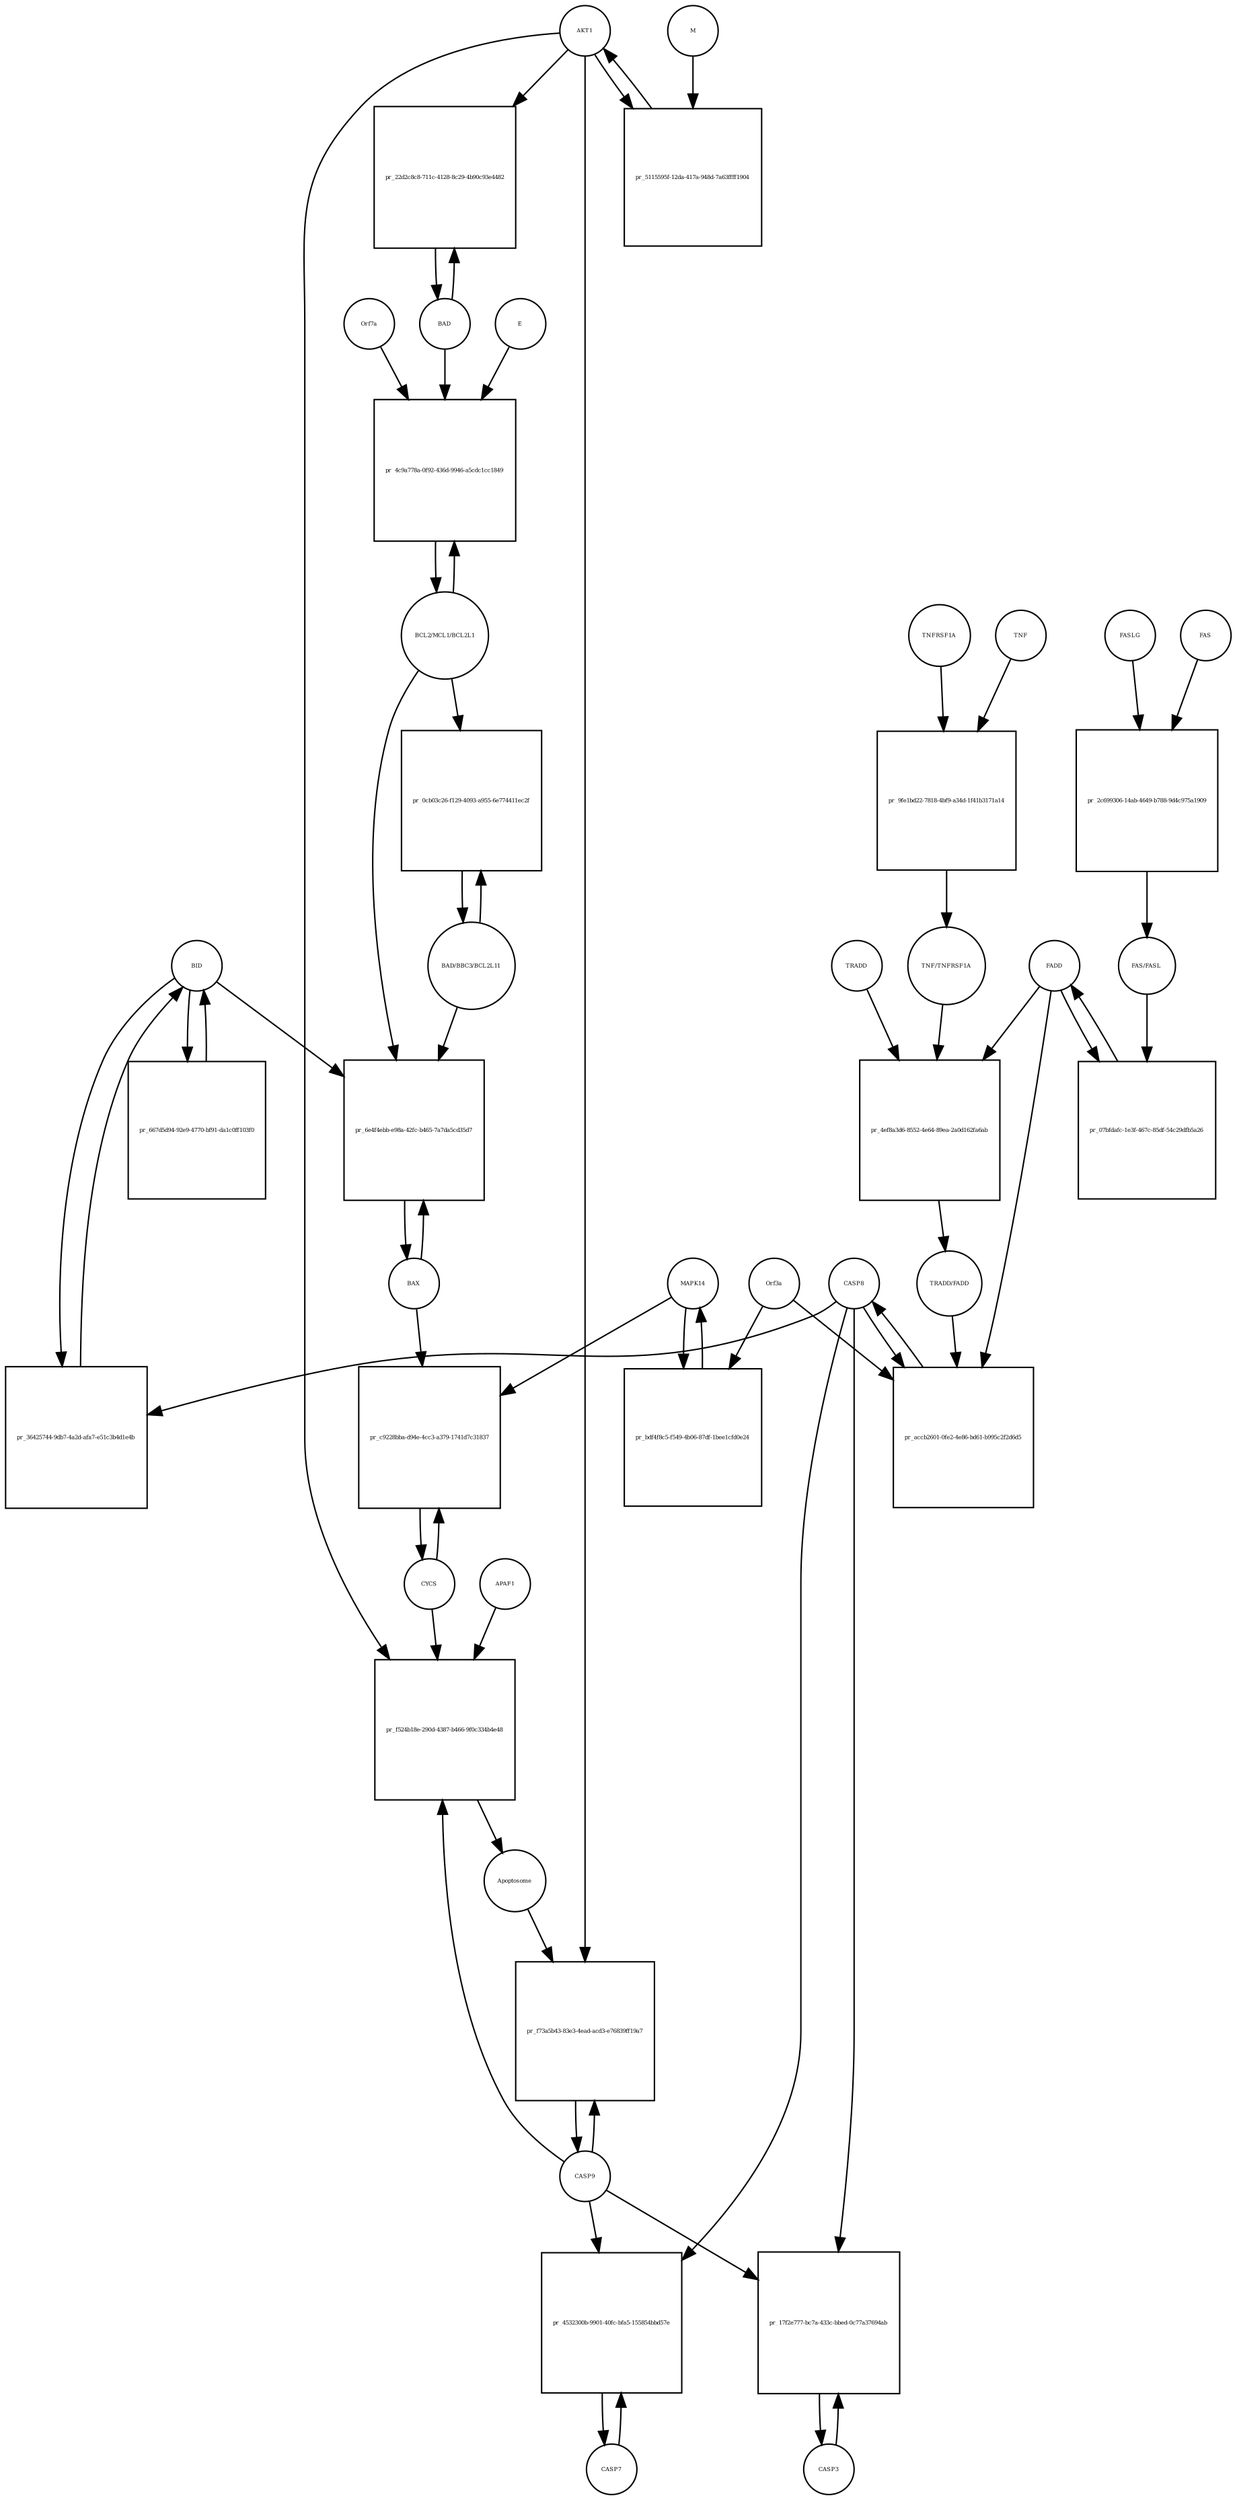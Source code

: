 strict digraph  {
BID [annotation="", bipartite=0, cls=macromolecule, fontsize=4, label=BID, shape=circle];
"pr_36425744-9db7-4a2d-afa7-e51c3b4d1e4b" [annotation="", bipartite=1, cls=process, fontsize=4, label="pr_36425744-9db7-4a2d-afa7-e51c3b4d1e4b", shape=square];
CASP8 [annotation="urn_miriam_hgnc_1509|urn_miriam_hgnc.symbol_CASP8|urn_miriam_doi_10.1038%2Fs41392-020-00334-0|urn_miriam_uniprot_Q14790|urn_miriam_ncbigene_841|urn_miriam_ec-code_3.4.22.61|urn_miriam_refseq_NM_001228|urn_miriam_ensembl_ENSG00000064012", bipartite=0, cls=macromolecule, fontsize=4, label=CASP8, shape=circle];
CASP9 [annotation="", bipartite=0, cls=macromolecule, fontsize=4, label=CASP9, shape=circle];
"pr_f73a5b43-83e3-4ead-acd3-e76839ff19a7" [annotation="", bipartite=1, cls=process, fontsize=4, label="pr_f73a5b43-83e3-4ead-acd3-e76839ff19a7", shape=square];
Apoptosome [annotation="", bipartite=0, cls=complex, fontsize=4, label=Apoptosome, shape=circle];
AKT1 [annotation="", bipartite=0, cls=macromolecule, fontsize=4, label=AKT1, shape=circle];
FADD [annotation="", bipartite=0, cls=macromolecule, fontsize=4, label=FADD, shape=circle];
"pr_4ef8a3d6-8552-4e64-89ea-2a0d162fa6ab" [annotation="", bipartite=1, cls=process, fontsize=4, label="pr_4ef8a3d6-8552-4e64-89ea-2a0d162fa6ab", shape=square];
TRADD [annotation="urn_miriam_ncbigene_8717|urn_miriam_ensembl_ENSG00000102871|urn_miriam_refseq_NM_001323552|urn_miriam_uniprot_Q15628|urn_miriam_hgnc_12030|urn_miriam_hgnc.symbol_TRADD", bipartite=0, cls=macromolecule, fontsize=4, label=TRADD, shape=circle];
"TRADD/FADD" [annotation="", bipartite=0, cls=complex, fontsize=4, label="TRADD/FADD", shape=circle];
"TNF/TNFRSF1A" [annotation="", bipartite=0, cls=complex, fontsize=4, label="TNF/TNFRSF1A", shape=circle];
"pr_07bfdafc-1e3f-467c-85df-54c29dfb5a26" [annotation="", bipartite=1, cls=process, fontsize=4, label="pr_07bfdafc-1e3f-467c-85df-54c29dfb5a26", shape=square];
"FAS/FASL" [annotation="", bipartite=0, cls=complex, fontsize=4, label="FAS/FASL", shape=circle];
"BCL2/MCL1/BCL2L1" [annotation="", bipartite=0, cls=complex, fontsize=4, label="BCL2/MCL1/BCL2L1", shape=circle];
"pr_4c9a778a-0f92-436d-9946-a5cdc1cc1849" [annotation="", bipartite=1, cls=process, fontsize=4, label="pr_4c9a778a-0f92-436d-9946-a5cdc1cc1849", shape=square];
Orf7a [annotation="urn_miriam_hgnc.symbol_ORF7a|urn_miriam_uniprot_Q19QW4|urn_miriam_ncbigene_1489674", bipartite=0, cls=macromolecule, fontsize=4, label=Orf7a, shape=circle];
E [annotation="urn_miriam_uniprot_P59637|urn_miriam_ncbigene_1489671|urn_miriam_hgnc.symbol_E|urn_miriam_pubmed_32785274|urn_miriam_pubmed_32818817", bipartite=0, cls=macromolecule, fontsize=4, label=E, shape=circle];
BAD [annotation="", bipartite=0, cls=macromolecule, fontsize=4, label=BAD, shape=circle];
"BAD/BBC3/BCL2L11" [annotation="", bipartite=0, cls=complex, fontsize=4, label="BAD/BBC3/BCL2L11", shape=circle];
"pr_0cb03c26-f129-4093-a955-6e774411ec2f" [annotation="", bipartite=1, cls=process, fontsize=4, label="pr_0cb03c26-f129-4093-a955-6e774411ec2f", shape=square];
TNFRSF1A [annotation="urn_miriam_ncbigene_7132|urn_miriam_refseq_NM_001065|urn_miriam_ensembl_ENSG00000067182|urn_miriam_uniprot_P19438|urn_miriam_hgnc.symbol_TNFRSF1A|urn_miriam_hgnc_11916", bipartite=0, cls=macromolecule, fontsize=4, label=TNFRSF1A, shape=circle];
"pr_9fe1bd22-7818-4bf9-a34d-1f41b3171a14" [annotation="", bipartite=1, cls=process, fontsize=4, label="pr_9fe1bd22-7818-4bf9-a34d-1f41b3171a14", shape=square];
TNF [annotation="urn_miriam_refseq_NM_000594|urn_miriam_hgnc.symbol_TNF|urn_miriam_uniprot_P01375|urn_miriam_hgnc_11892|urn_miriam_ncbigene_7124|urn_miriam_ensembl_ENSG00000232810", bipartite=0, cls=macromolecule, fontsize=4, label=TNF, shape=circle];
CYCS [annotation="urn_miriam_hgnc_19986|urn_miriam_uniprot_P99999|urn_miriam_ncbigene_54205|urn_miriam_hgnc.symbol_CYCS|urn_miriam_ensembl_ENSG00000172115|urn_miriam_refseq_NM_018947", bipartite=0, cls=macromolecule, fontsize=4, label=CYCS, shape=circle];
"pr_c9228bba-d94e-4cc3-a379-1741d7c31837" [annotation="", bipartite=1, cls=process, fontsize=4, label="pr_c9228bba-d94e-4cc3-a379-1741d7c31837", shape=square];
MAPK14 [annotation="", bipartite=0, cls=macromolecule, fontsize=4, label=MAPK14, shape=circle];
BAX [annotation="", bipartite=0, cls=macromolecule, fontsize=4, label=BAX, shape=circle];
FASLG [annotation="urn_miriam_hgnc.symbol_FASLG|urn_miriam_ncbigene_356|urn_miriam_refseq_NM_000639|urn_miriam_ensembl_ENSG00000117560|urn_miriam_uniprot_P48023|urn_miriam_hgnc_11936|urn_miriam_doi_10.1101%2F2020.12.04.412494", bipartite=0, cls=macromolecule, fontsize=4, label=FASLG, shape=circle];
"pr_2c699306-14ab-4649-b788-9d4c975a1909" [annotation="", bipartite=1, cls=process, fontsize=4, label="pr_2c699306-14ab-4649-b788-9d4c975a1909", shape=square];
FAS [annotation="urn_miriam_hgnc_11920|urn_miriam_uniprot_P25445|urn_miriam_refseq_NM_000043|urn_miriam_ensembl_ENSG00000026103|urn_miriam_ncbigene_355|urn_miriam_hgnc.symbol_FAS", bipartite=0, cls=macromolecule, fontsize=4, label=FAS, shape=circle];
"pr_bdf4f8c5-f549-4b06-87df-1bee1cfd0e24" [annotation="", bipartite=1, cls=process, fontsize=4, label="pr_bdf4f8c5-f549-4b06-87df-1bee1cfd0e24", shape=square];
Orf3a [annotation="urn_miriam_uniprot_P59637|urn_miriam_ncbigene_1489671|urn_miriam_hgnc.symbol_E|urn_miriam_pubmed_33100263|urn_miriam_pubmed_32555321|urn_miriam_ncbiprotein_YP_009724391.1", bipartite=0, cls=macromolecule, fontsize=4, label=Orf3a, shape=circle];
CASP3 [annotation=urn_miriam_pubmed_32555321, bipartite=0, cls=macromolecule, fontsize=4, label=CASP3, shape=circle];
"pr_17f2e777-bc7a-433c-bbed-0c77a37694ab" [annotation="", bipartite=1, cls=process, fontsize=4, label="pr_17f2e777-bc7a-433c-bbed-0c77a37694ab", shape=square];
"pr_22d2c8c8-711c-4128-8c29-4b90c93e4482" [annotation="", bipartite=1, cls=process, fontsize=4, label="pr_22d2c8c8-711c-4128-8c29-4b90c93e4482", shape=square];
"pr_6e4f4ebb-e98a-42fc-b465-7a7da5cd35d7" [annotation="", bipartite=1, cls=process, fontsize=4, label="pr_6e4f4ebb-e98a-42fc-b465-7a7da5cd35d7", shape=square];
"pr_5115595f-12da-417a-948d-7a63ffff1904" [annotation="", bipartite=1, cls=process, fontsize=4, label="pr_5115595f-12da-417a-948d-7a63ffff1904", shape=square];
M [annotation="urn_miriam_ncbiprotein_APO40582|urn_miriam_pubmed_16845612", bipartite=0, cls=macromolecule, fontsize=4, label=M, shape=circle];
"pr_f524b18e-290d-4387-b466-9f0c334b4e48" [annotation="", bipartite=1, cls=process, fontsize=4, label="pr_f524b18e-290d-4387-b466-9f0c334b4e48", shape=square];
APAF1 [annotation="urn_miriam_ncbigene_317|urn_miriam_hgnc_576|urn_miriam_refseq_NM_181861.1|urn_miriam_hgnc.symbol_APAF1|urn_miriam_uniprot_O14727|urn_miriam_ensembl_ENSG00000120868", bipartite=0, cls=macromolecule, fontsize=4, label=APAF1, shape=circle];
"pr_accb2601-0fe2-4e86-bd61-b995c2f2d6d5" [annotation="", bipartite=1, cls=process, fontsize=4, label="pr_accb2601-0fe2-4e86-bd61-b995c2f2d6d5", shape=square];
CASP7 [annotation="", bipartite=0, cls=macromolecule, fontsize=4, label=CASP7, shape=circle];
"pr_4532300b-9901-40fc-bfa5-155854bbd57e" [annotation="", bipartite=1, cls=process, fontsize=4, label="pr_4532300b-9901-40fc-bfa5-155854bbd57e", shape=square];
"pr_667d5d94-92e9-4770-bf91-da1c0ff103f0" [annotation="", bipartite=1, cls=process, fontsize=4, label="pr_667d5d94-92e9-4770-bf91-da1c0ff103f0", shape=square];
BID -> "pr_36425744-9db7-4a2d-afa7-e51c3b4d1e4b"  [annotation="", interaction_type=consumption];
BID -> "pr_6e4f4ebb-e98a-42fc-b465-7a7da5cd35d7"  [annotation="urn_miriam_pubmed_31226023|urn_miriam_kegg.pathway_hsa04210", interaction_type=catalysis];
BID -> "pr_667d5d94-92e9-4770-bf91-da1c0ff103f0"  [annotation="", interaction_type=consumption];
"pr_36425744-9db7-4a2d-afa7-e51c3b4d1e4b" -> BID  [annotation="", interaction_type=production];
CASP8 -> "pr_36425744-9db7-4a2d-afa7-e51c3b4d1e4b"  [annotation="urn_miriam_pubmed_31226023|urn_miriam_kegg.pathway_hsa04210", interaction_type=catalysis];
CASP8 -> "pr_17f2e777-bc7a-433c-bbed-0c77a37694ab"  [annotation="urn_miriam_pubmed_31226023|urn_miriam_kegg.pathway_hsa04210", interaction_type=catalysis];
CASP8 -> "pr_accb2601-0fe2-4e86-bd61-b995c2f2d6d5"  [annotation="", interaction_type=consumption];
CASP8 -> "pr_4532300b-9901-40fc-bfa5-155854bbd57e"  [annotation="urn_miriam_pubmed_31226023|urn_miriam_kegg.pathway_hsa04210", interaction_type=catalysis];
CASP9 -> "pr_f73a5b43-83e3-4ead-acd3-e76839ff19a7"  [annotation="", interaction_type=consumption];
CASP9 -> "pr_17f2e777-bc7a-433c-bbed-0c77a37694ab"  [annotation="urn_miriam_pubmed_31226023|urn_miriam_kegg.pathway_hsa04210", interaction_type=catalysis];
CASP9 -> "pr_f524b18e-290d-4387-b466-9f0c334b4e48"  [annotation="", interaction_type=consumption];
CASP9 -> "pr_4532300b-9901-40fc-bfa5-155854bbd57e"  [annotation="urn_miriam_pubmed_31226023|urn_miriam_kegg.pathway_hsa04210", interaction_type=catalysis];
"pr_f73a5b43-83e3-4ead-acd3-e76839ff19a7" -> CASP9  [annotation="", interaction_type=production];
Apoptosome -> "pr_f73a5b43-83e3-4ead-acd3-e76839ff19a7"  [annotation="urn_miriam_pubmed_31226023|urn_miriam_kegg.pathway_hsa04210", interaction_type=catalysis];
AKT1 -> "pr_f73a5b43-83e3-4ead-acd3-e76839ff19a7"  [annotation="urn_miriam_pubmed_31226023|urn_miriam_kegg.pathway_hsa04210", interaction_type=inhibition];
AKT1 -> "pr_22d2c8c8-711c-4128-8c29-4b90c93e4482"  [annotation="urn_miriam_pubmed_15694340|urn_miriam_kegg.pathway_hsa04210", interaction_type=inhibition];
AKT1 -> "pr_5115595f-12da-417a-948d-7a63ffff1904"  [annotation="", interaction_type=consumption];
AKT1 -> "pr_f524b18e-290d-4387-b466-9f0c334b4e48"  [annotation="urn_miriam_pubmed_31226023|urn_miriam_kegg.pathway_hsa04210", interaction_type=inhibition];
FADD -> "pr_4ef8a3d6-8552-4e64-89ea-2a0d162fa6ab"  [annotation="", interaction_type=consumption];
FADD -> "pr_07bfdafc-1e3f-467c-85df-54c29dfb5a26"  [annotation="", interaction_type=consumption];
FADD -> "pr_accb2601-0fe2-4e86-bd61-b995c2f2d6d5"  [annotation="urn_miriam_pubmed_31226023|urn_miriam_kegg.pathway_hsa04210|urn_miriam_pubmed_32555321|urn_miriam_taxonomy_2697049", interaction_type=catalysis];
"pr_4ef8a3d6-8552-4e64-89ea-2a0d162fa6ab" -> "TRADD/FADD"  [annotation="", interaction_type=production];
TRADD -> "pr_4ef8a3d6-8552-4e64-89ea-2a0d162fa6ab"  [annotation="", interaction_type=consumption];
"TRADD/FADD" -> "pr_accb2601-0fe2-4e86-bd61-b995c2f2d6d5"  [annotation="urn_miriam_pubmed_31226023|urn_miriam_kegg.pathway_hsa04210|urn_miriam_pubmed_32555321|urn_miriam_taxonomy_2697049", interaction_type=catalysis];
"TNF/TNFRSF1A" -> "pr_4ef8a3d6-8552-4e64-89ea-2a0d162fa6ab"  [annotation="urn_miriam_kegg.pathway_hsa04210", interaction_type=catalysis];
"pr_07bfdafc-1e3f-467c-85df-54c29dfb5a26" -> FADD  [annotation="", interaction_type=production];
"FAS/FASL" -> "pr_07bfdafc-1e3f-467c-85df-54c29dfb5a26"  [annotation="urn_miriam_pubmed_31226023|urn_miriam_kegg.pathway_hsa04210", interaction_type=catalysis];
"BCL2/MCL1/BCL2L1" -> "pr_4c9a778a-0f92-436d-9946-a5cdc1cc1849"  [annotation="", interaction_type=consumption];
"BCL2/MCL1/BCL2L1" -> "pr_0cb03c26-f129-4093-a955-6e774411ec2f"  [annotation=urn_miriam_pubmed_31226023, interaction_type=inhibition];
"BCL2/MCL1/BCL2L1" -> "pr_6e4f4ebb-e98a-42fc-b465-7a7da5cd35d7"  [annotation="urn_miriam_pubmed_31226023|urn_miriam_kegg.pathway_hsa04210", interaction_type=inhibition];
"pr_4c9a778a-0f92-436d-9946-a5cdc1cc1849" -> "BCL2/MCL1/BCL2L1"  [annotation="", interaction_type=production];
Orf7a -> "pr_4c9a778a-0f92-436d-9946-a5cdc1cc1849"  [annotation="urn_miriam_taxonomy_694009|urn_miriam_pubmed_15694340|urn_miriam_kegg.pathway_hsa04210|urn_miriam_pubmed_17428862", interaction_type=inhibition];
E -> "pr_4c9a778a-0f92-436d-9946-a5cdc1cc1849"  [annotation="urn_miriam_taxonomy_694009|urn_miriam_pubmed_15694340|urn_miriam_kegg.pathway_hsa04210|urn_miriam_pubmed_17428862", interaction_type=inhibition];
BAD -> "pr_4c9a778a-0f92-436d-9946-a5cdc1cc1849"  [annotation="urn_miriam_taxonomy_694009|urn_miriam_pubmed_15694340|urn_miriam_kegg.pathway_hsa04210|urn_miriam_pubmed_17428862", interaction_type=inhibition];
BAD -> "pr_22d2c8c8-711c-4128-8c29-4b90c93e4482"  [annotation="", interaction_type=consumption];
"BAD/BBC3/BCL2L11" -> "pr_0cb03c26-f129-4093-a955-6e774411ec2f"  [annotation="", interaction_type=consumption];
"BAD/BBC3/BCL2L11" -> "pr_6e4f4ebb-e98a-42fc-b465-7a7da5cd35d7"  [annotation="urn_miriam_pubmed_31226023|urn_miriam_kegg.pathway_hsa04210", interaction_type=catalysis];
"pr_0cb03c26-f129-4093-a955-6e774411ec2f" -> "BAD/BBC3/BCL2L11"  [annotation="", interaction_type=production];
TNFRSF1A -> "pr_9fe1bd22-7818-4bf9-a34d-1f41b3171a14"  [annotation="", interaction_type=consumption];
"pr_9fe1bd22-7818-4bf9-a34d-1f41b3171a14" -> "TNF/TNFRSF1A"  [annotation="", interaction_type=production];
TNF -> "pr_9fe1bd22-7818-4bf9-a34d-1f41b3171a14"  [annotation="", interaction_type=consumption];
CYCS -> "pr_c9228bba-d94e-4cc3-a379-1741d7c31837"  [annotation="", interaction_type=consumption];
CYCS -> "pr_f524b18e-290d-4387-b466-9f0c334b4e48"  [annotation="", interaction_type=consumption];
"pr_c9228bba-d94e-4cc3-a379-1741d7c31837" -> CYCS  [annotation="", interaction_type=production];
MAPK14 -> "pr_c9228bba-d94e-4cc3-a379-1741d7c31837"  [annotation="urn_miriam_pubmed_31226023|urn_miriam_kegg.pathway_hsa04210", interaction_type=catalysis];
MAPK14 -> "pr_bdf4f8c5-f549-4b06-87df-1bee1cfd0e24"  [annotation="", interaction_type=consumption];
BAX -> "pr_c9228bba-d94e-4cc3-a379-1741d7c31837"  [annotation="urn_miriam_pubmed_31226023|urn_miriam_kegg.pathway_hsa04210", interaction_type=catalysis];
BAX -> "pr_6e4f4ebb-e98a-42fc-b465-7a7da5cd35d7"  [annotation="", interaction_type=consumption];
FASLG -> "pr_2c699306-14ab-4649-b788-9d4c975a1909"  [annotation="", interaction_type=consumption];
"pr_2c699306-14ab-4649-b788-9d4c975a1909" -> "FAS/FASL"  [annotation="", interaction_type=production];
FAS -> "pr_2c699306-14ab-4649-b788-9d4c975a1909"  [annotation="", interaction_type=consumption];
"pr_bdf4f8c5-f549-4b06-87df-1bee1cfd0e24" -> MAPK14  [annotation="", interaction_type=production];
Orf3a -> "pr_bdf4f8c5-f549-4b06-87df-1bee1cfd0e24"  [annotation="urn_miriam_pubmed_31226023|urn_miriam_taxonomy_227984", interaction_type=catalysis];
Orf3a -> "pr_accb2601-0fe2-4e86-bd61-b995c2f2d6d5"  [annotation="urn_miriam_pubmed_31226023|urn_miriam_kegg.pathway_hsa04210|urn_miriam_pubmed_32555321|urn_miriam_taxonomy_2697049", interaction_type=catalysis];
CASP3 -> "pr_17f2e777-bc7a-433c-bbed-0c77a37694ab"  [annotation="", interaction_type=consumption];
"pr_17f2e777-bc7a-433c-bbed-0c77a37694ab" -> CASP3  [annotation="", interaction_type=production];
"pr_22d2c8c8-711c-4128-8c29-4b90c93e4482" -> BAD  [annotation="", interaction_type=production];
"pr_6e4f4ebb-e98a-42fc-b465-7a7da5cd35d7" -> BAX  [annotation="", interaction_type=production];
"pr_5115595f-12da-417a-948d-7a63ffff1904" -> AKT1  [annotation="", interaction_type=production];
M -> "pr_5115595f-12da-417a-948d-7a63ffff1904"  [annotation="urn_miriam_pubmed_31226023|urn_miriam_taxonomy_227984", interaction_type=inhibition];
"pr_f524b18e-290d-4387-b466-9f0c334b4e48" -> Apoptosome  [annotation="", interaction_type=production];
APAF1 -> "pr_f524b18e-290d-4387-b466-9f0c334b4e48"  [annotation="", interaction_type=consumption];
"pr_accb2601-0fe2-4e86-bd61-b995c2f2d6d5" -> CASP8  [annotation="", interaction_type=production];
CASP7 -> "pr_4532300b-9901-40fc-bfa5-155854bbd57e"  [annotation="", interaction_type=consumption];
"pr_4532300b-9901-40fc-bfa5-155854bbd57e" -> CASP7  [annotation="", interaction_type=production];
"pr_667d5d94-92e9-4770-bf91-da1c0ff103f0" -> BID  [annotation="", interaction_type=production];
}
